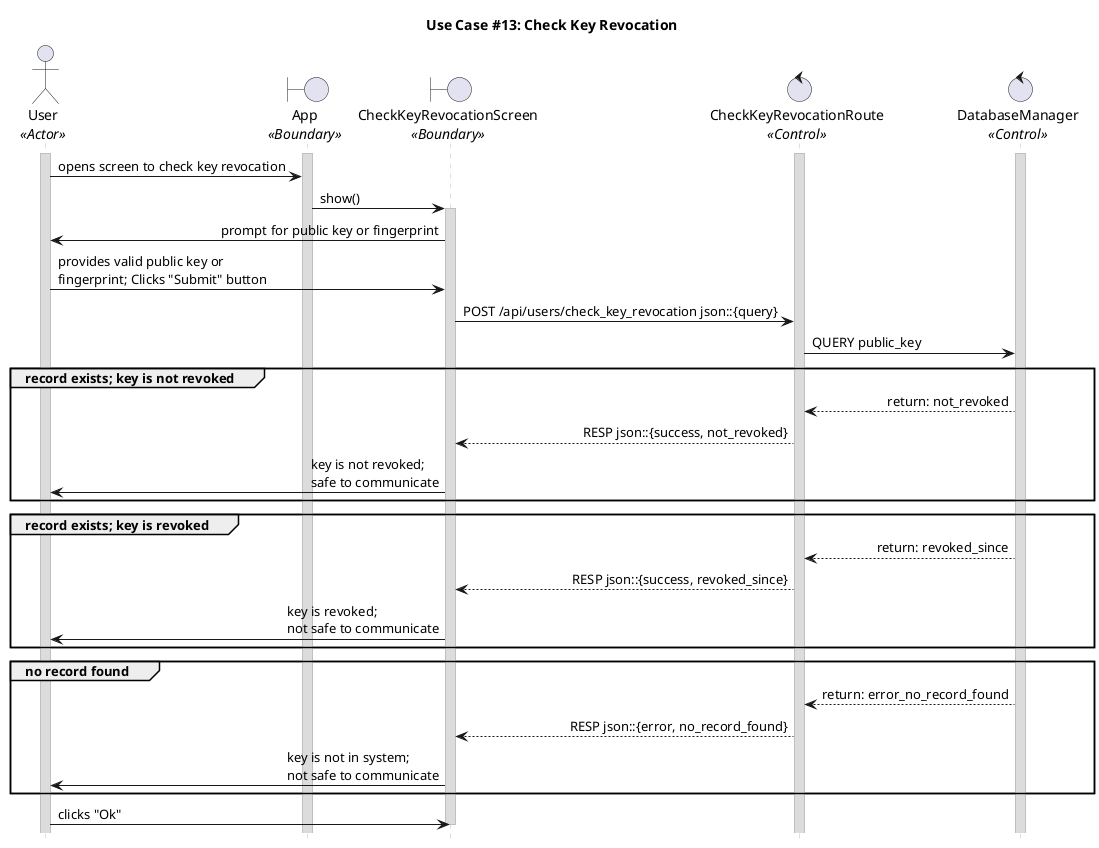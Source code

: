 @startuml uc13
title "Use Case #13: Check Key Revocation"

'Styling goes here
hide footbox
skinparam stereotypePosition bottom
skinparam sequenceMessageAlign direction
skinparam sequence {
	LifeLineBorderColor #Silver
	LifeLineBackgroundColor #Gainsboro
}

'Setup the objects involved here
actor User as u <<Actor>>
boundary App as a <<Boundary>>
boundary CheckKeyRevocationScreen as krs <<Boundary>>
control CheckKeyRevocationRoute as krr <<Control>>
control DatabaseManager as dbm <<Control>>

'Setup persistent objects here
activate u
activate a
activate krr
activate dbm

'--- FLOW OF CONTROL STARTS HERE ---
'The user sends the key to the server.
u -> a: opens screen to check key revocation
a -> krs: show()
activate krs
krs -> u: prompt for public key or fingerprint
u -> krs: provides valid public key or \nfingerprint; Clicks "Submit" button

'The server queries the revocation database for the key.
krs -> krr: POST /api/users/check_key_revocation json::{query}
krr -> dbm: QUERY public_key

'The server responds back with the revocation status of the key.
group record exists; key is not revoked

	dbm --> krr: return: not_revoked
	krr --> krs: RESP json::{success, not_revoked}
	krs -> u: key is not revoked; \nsafe to communicate
end
group record exists; key is revoked

	dbm --> krr: return: revoked_since
	krr --> krs: RESP json::{success, revoked_since}
	krs -> u: key is revoked; \nnot safe to communicate
end

'If no response from the database, then “indeterminate” is sent instead.
group no record found

	dbm --> krr: return: error_no_record_found
	krr --> krs: RESP json::{error, no_record_found}
	krs -> u: key is not in system; \nnot safe to communicate

end

'Cleanup
u -> krs: clicks "Ok"
deactivate krs
'--- FLOW OF CONTROL ENDS HERE   ---

@enduml
